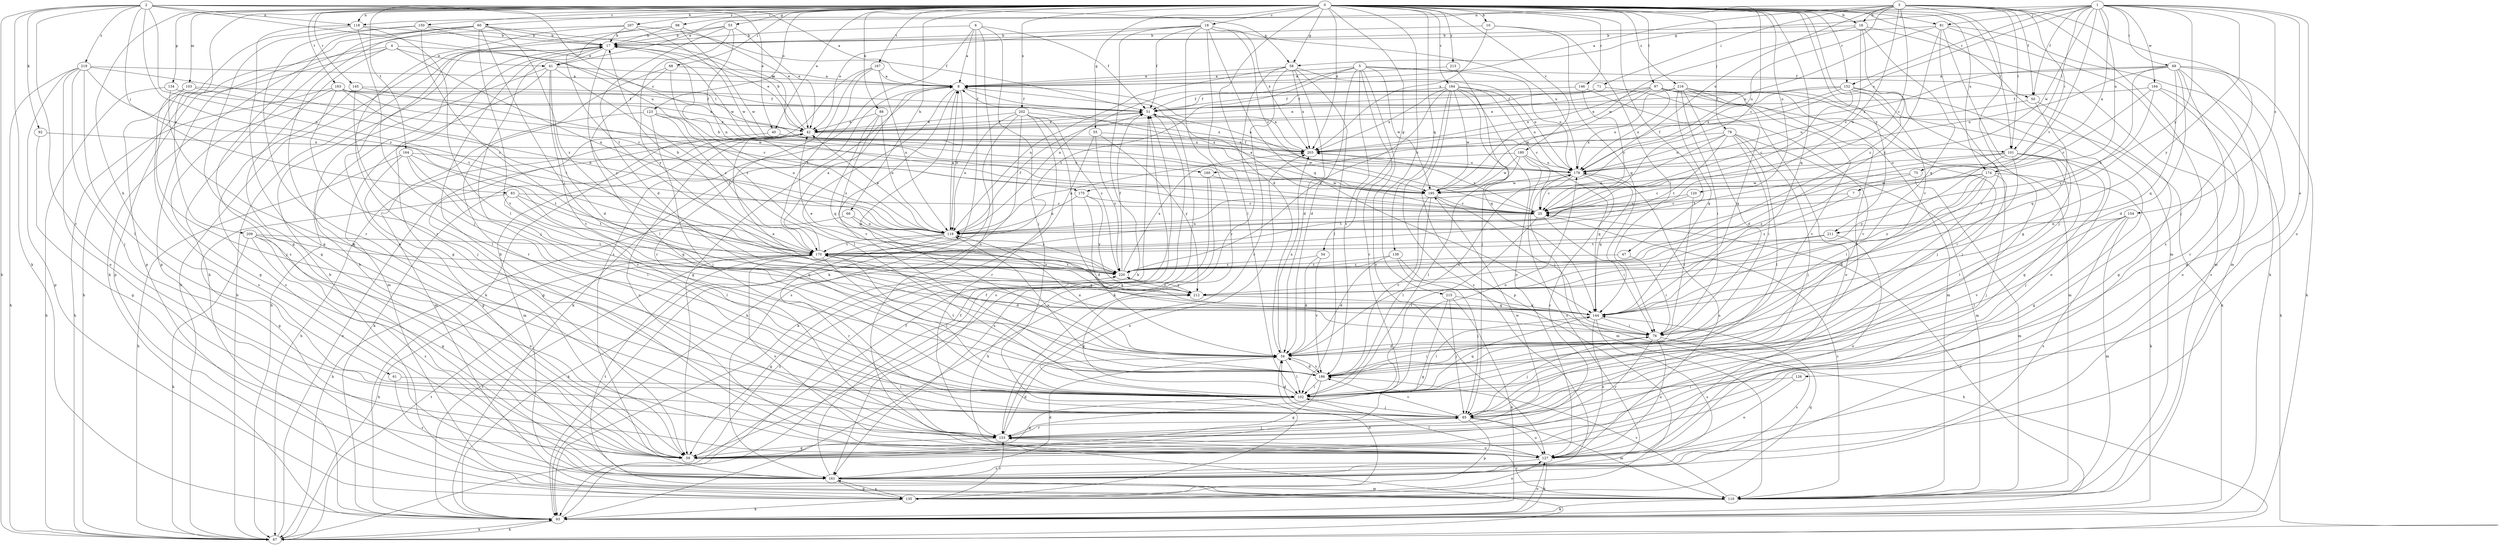 strict digraph  {
0;
1;
2;
3;
4;
5;
6;
7;
8;
10;
16;
17;
18;
25;
34;
40;
41;
42;
47;
50;
51;
53;
54;
55;
58;
59;
60;
61;
66;
67;
68;
69;
71;
75;
76;
78;
81;
83;
85;
88;
92;
93;
97;
98;
101;
102;
103;
110;
118;
119;
120;
123;
126;
127;
134;
135;
138;
144;
145;
146;
150;
152;
153;
154;
160;
161;
163;
164;
167;
170;
174;
175;
178;
180;
184;
186;
194;
195;
202;
203;
207;
209;
211;
212;
213;
215;
216;
219;
220;
0 -> 10  [label=b];
0 -> 16  [label=b];
0 -> 18  [label=c];
0 -> 25  [label=c];
0 -> 34  [label=d];
0 -> 40  [label=e];
0 -> 47  [label=f];
0 -> 53  [label=g];
0 -> 54  [label=g];
0 -> 55  [label=g];
0 -> 58  [label=g];
0 -> 60  [label=h];
0 -> 61  [label=h];
0 -> 66  [label=h];
0 -> 68  [label=i];
0 -> 78  [label=j];
0 -> 81  [label=j];
0 -> 88  [label=k];
0 -> 97  [label=l];
0 -> 98  [label=l];
0 -> 101  [label=l];
0 -> 103  [label=m];
0 -> 110  [label=m];
0 -> 118  [label=n];
0 -> 120  [label=o];
0 -> 123  [label=o];
0 -> 134  [label=p];
0 -> 138  [label=q];
0 -> 144  [label=q];
0 -> 145  [label=r];
0 -> 146  [label=r];
0 -> 150  [label=r];
0 -> 152  [label=r];
0 -> 163  [label=t];
0 -> 164  [label=t];
0 -> 167  [label=t];
0 -> 174  [label=u];
0 -> 180  [label=v];
0 -> 184  [label=v];
0 -> 186  [label=v];
0 -> 202  [label=x];
0 -> 203  [label=x];
0 -> 207  [label=y];
0 -> 209  [label=y];
0 -> 211  [label=y];
0 -> 213  [label=z];
0 -> 215  [label=z];
0 -> 216  [label=z];
1 -> 7  [label=a];
1 -> 50  [label=f];
1 -> 58  [label=g];
1 -> 69  [label=i];
1 -> 81  [label=j];
1 -> 101  [label=l];
1 -> 118  [label=n];
1 -> 126  [label=o];
1 -> 127  [label=o];
1 -> 152  [label=r];
1 -> 154  [label=s];
1 -> 160  [label=s];
1 -> 170  [label=t];
1 -> 174  [label=u];
1 -> 194  [label=w];
1 -> 195  [label=w];
1 -> 211  [label=y];
1 -> 212  [label=y];
2 -> 8  [label=a];
2 -> 40  [label=e];
2 -> 58  [label=g];
2 -> 67  [label=h];
2 -> 83  [label=j];
2 -> 92  [label=k];
2 -> 93  [label=k];
2 -> 118  [label=n];
2 -> 119  [label=n];
2 -> 153  [label=r];
2 -> 160  [label=s];
2 -> 175  [label=u];
2 -> 219  [label=z];
2 -> 220  [label=z];
3 -> 8  [label=a];
3 -> 16  [label=b];
3 -> 25  [label=c];
3 -> 41  [label=e];
3 -> 50  [label=f];
3 -> 59  [label=g];
3 -> 71  [label=i];
3 -> 75  [label=i];
3 -> 85  [label=j];
3 -> 101  [label=l];
3 -> 119  [label=n];
3 -> 161  [label=s];
3 -> 175  [label=u];
3 -> 178  [label=u];
4 -> 41  [label=e];
4 -> 59  [label=g];
4 -> 67  [label=h];
4 -> 101  [label=l];
4 -> 119  [label=n];
4 -> 135  [label=p];
5 -> 8  [label=a];
5 -> 34  [label=d];
5 -> 50  [label=f];
5 -> 119  [label=n];
5 -> 127  [label=o];
5 -> 153  [label=r];
5 -> 170  [label=t];
5 -> 178  [label=u];
5 -> 186  [label=v];
5 -> 195  [label=w];
6 -> 8  [label=a];
6 -> 17  [label=b];
6 -> 51  [label=f];
6 -> 85  [label=j];
6 -> 93  [label=k];
6 -> 127  [label=o];
6 -> 161  [label=s];
7 -> 25  [label=c];
7 -> 220  [label=z];
8 -> 51  [label=f];
8 -> 59  [label=g];
8 -> 93  [label=k];
8 -> 102  [label=l];
8 -> 119  [label=n];
8 -> 186  [label=v];
10 -> 17  [label=b];
10 -> 76  [label=i];
10 -> 144  [label=q];
10 -> 203  [label=x];
16 -> 17  [label=b];
16 -> 25  [label=c];
16 -> 110  [label=m];
16 -> 144  [label=q];
16 -> 195  [label=w];
16 -> 220  [label=z];
17 -> 41  [label=e];
17 -> 42  [label=e];
17 -> 59  [label=g];
17 -> 85  [label=j];
17 -> 212  [label=y];
18 -> 17  [label=b];
18 -> 25  [label=c];
18 -> 42  [label=e];
18 -> 51  [label=f];
18 -> 93  [label=k];
18 -> 102  [label=l];
18 -> 144  [label=q];
18 -> 153  [label=r];
18 -> 178  [label=u];
18 -> 203  [label=x];
25 -> 8  [label=a];
25 -> 17  [label=b];
25 -> 76  [label=i];
25 -> 102  [label=l];
25 -> 119  [label=n];
25 -> 203  [label=x];
34 -> 8  [label=a];
34 -> 102  [label=l];
34 -> 119  [label=n];
34 -> 178  [label=u];
34 -> 186  [label=v];
34 -> 203  [label=x];
40 -> 59  [label=g];
40 -> 195  [label=w];
40 -> 203  [label=x];
41 -> 8  [label=a];
41 -> 34  [label=d];
41 -> 67  [label=h];
41 -> 110  [label=m];
41 -> 186  [label=v];
41 -> 220  [label=z];
42 -> 17  [label=b];
42 -> 51  [label=f];
42 -> 67  [label=h];
42 -> 93  [label=k];
42 -> 110  [label=m];
42 -> 127  [label=o];
42 -> 203  [label=x];
47 -> 76  [label=i];
47 -> 220  [label=z];
50 -> 59  [label=g];
50 -> 144  [label=q];
50 -> 178  [label=u];
51 -> 42  [label=e];
51 -> 59  [label=g];
51 -> 161  [label=s];
53 -> 17  [label=b];
53 -> 34  [label=d];
53 -> 42  [label=e];
53 -> 67  [label=h];
53 -> 119  [label=n];
53 -> 212  [label=y];
54 -> 34  [label=d];
54 -> 186  [label=v];
54 -> 220  [label=z];
55 -> 93  [label=k];
55 -> 203  [label=x];
55 -> 212  [label=y];
55 -> 220  [label=z];
58 -> 8  [label=a];
58 -> 34  [label=d];
58 -> 93  [label=k];
58 -> 102  [label=l];
58 -> 119  [label=n];
58 -> 153  [label=r];
58 -> 178  [label=u];
58 -> 203  [label=x];
59 -> 220  [label=z];
60 -> 17  [label=b];
60 -> 42  [label=e];
60 -> 59  [label=g];
60 -> 76  [label=i];
60 -> 93  [label=k];
60 -> 135  [label=p];
60 -> 161  [label=s];
60 -> 186  [label=v];
60 -> 220  [label=z];
61 -> 102  [label=l];
61 -> 161  [label=s];
66 -> 67  [label=h];
66 -> 119  [label=n];
66 -> 220  [label=z];
67 -> 17  [label=b];
67 -> 42  [label=e];
67 -> 51  [label=f];
67 -> 93  [label=k];
67 -> 170  [label=t];
68 -> 8  [label=a];
68 -> 102  [label=l];
68 -> 153  [label=r];
68 -> 220  [label=z];
69 -> 8  [label=a];
69 -> 34  [label=d];
69 -> 59  [label=g];
69 -> 93  [label=k];
69 -> 144  [label=q];
69 -> 153  [label=r];
69 -> 161  [label=s];
69 -> 178  [label=u];
69 -> 203  [label=x];
69 -> 212  [label=y];
71 -> 42  [label=e];
71 -> 51  [label=f];
71 -> 186  [label=v];
75 -> 110  [label=m];
75 -> 195  [label=w];
75 -> 220  [label=z];
76 -> 34  [label=d];
76 -> 42  [label=e];
76 -> 85  [label=j];
76 -> 127  [label=o];
76 -> 153  [label=r];
76 -> 161  [label=s];
78 -> 76  [label=i];
78 -> 85  [label=j];
78 -> 102  [label=l];
78 -> 110  [label=m];
78 -> 119  [label=n];
78 -> 170  [label=t];
78 -> 178  [label=u];
78 -> 203  [label=x];
81 -> 17  [label=b];
81 -> 85  [label=j];
81 -> 93  [label=k];
81 -> 110  [label=m];
81 -> 178  [label=u];
81 -> 186  [label=v];
81 -> 220  [label=z];
83 -> 25  [label=c];
83 -> 59  [label=g];
83 -> 102  [label=l];
83 -> 144  [label=q];
83 -> 170  [label=t];
85 -> 34  [label=d];
85 -> 110  [label=m];
85 -> 127  [label=o];
85 -> 135  [label=p];
85 -> 153  [label=r];
85 -> 186  [label=v];
88 -> 42  [label=e];
88 -> 119  [label=n];
88 -> 144  [label=q];
88 -> 220  [label=z];
92 -> 59  [label=g];
92 -> 203  [label=x];
93 -> 25  [label=c];
93 -> 51  [label=f];
93 -> 67  [label=h];
93 -> 127  [label=o];
93 -> 170  [label=t];
97 -> 42  [label=e];
97 -> 51  [label=f];
97 -> 85  [label=j];
97 -> 102  [label=l];
97 -> 110  [label=m];
97 -> 178  [label=u];
97 -> 186  [label=v];
97 -> 195  [label=w];
97 -> 203  [label=x];
98 -> 17  [label=b];
98 -> 42  [label=e];
98 -> 127  [label=o];
98 -> 170  [label=t];
98 -> 195  [label=w];
101 -> 59  [label=g];
101 -> 76  [label=i];
101 -> 85  [label=j];
101 -> 102  [label=l];
101 -> 170  [label=t];
101 -> 178  [label=u];
101 -> 212  [label=y];
102 -> 59  [label=g];
102 -> 85  [label=j];
102 -> 144  [label=q];
102 -> 178  [label=u];
102 -> 212  [label=y];
103 -> 51  [label=f];
103 -> 85  [label=j];
103 -> 119  [label=n];
103 -> 161  [label=s];
110 -> 17  [label=b];
110 -> 25  [label=c];
110 -> 93  [label=k];
110 -> 153  [label=r];
110 -> 170  [label=t];
110 -> 186  [label=v];
118 -> 17  [label=b];
118 -> 59  [label=g];
118 -> 85  [label=j];
118 -> 102  [label=l];
118 -> 135  [label=p];
119 -> 8  [label=a];
119 -> 42  [label=e];
119 -> 51  [label=f];
119 -> 93  [label=k];
119 -> 153  [label=r];
119 -> 170  [label=t];
120 -> 25  [label=c];
120 -> 76  [label=i];
120 -> 170  [label=t];
123 -> 42  [label=e];
123 -> 85  [label=j];
123 -> 110  [label=m];
123 -> 119  [label=n];
123 -> 170  [label=t];
126 -> 102  [label=l];
126 -> 127  [label=o];
127 -> 17  [label=b];
127 -> 93  [label=k];
127 -> 102  [label=l];
127 -> 161  [label=s];
127 -> 178  [label=u];
134 -> 51  [label=f];
134 -> 67  [label=h];
134 -> 102  [label=l];
135 -> 34  [label=d];
135 -> 93  [label=k];
135 -> 127  [label=o];
135 -> 144  [label=q];
135 -> 153  [label=r];
135 -> 161  [label=s];
135 -> 203  [label=x];
138 -> 34  [label=d];
138 -> 67  [label=h];
138 -> 85  [label=j];
138 -> 220  [label=z];
144 -> 76  [label=i];
144 -> 102  [label=l];
144 -> 127  [label=o];
144 -> 161  [label=s];
145 -> 25  [label=c];
145 -> 51  [label=f];
145 -> 102  [label=l];
145 -> 161  [label=s];
146 -> 25  [label=c];
146 -> 51  [label=f];
146 -> 144  [label=q];
150 -> 17  [label=b];
150 -> 59  [label=g];
150 -> 153  [label=r];
150 -> 195  [label=w];
150 -> 220  [label=z];
152 -> 25  [label=c];
152 -> 42  [label=e];
152 -> 51  [label=f];
152 -> 59  [label=g];
152 -> 85  [label=j];
152 -> 127  [label=o];
152 -> 203  [label=x];
153 -> 34  [label=d];
153 -> 59  [label=g];
153 -> 85  [label=j];
153 -> 127  [label=o];
153 -> 195  [label=w];
154 -> 102  [label=l];
154 -> 110  [label=m];
154 -> 119  [label=n];
154 -> 161  [label=s];
154 -> 186  [label=v];
160 -> 67  [label=h];
160 -> 161  [label=s];
160 -> 195  [label=w];
161 -> 17  [label=b];
161 -> 34  [label=d];
161 -> 51  [label=f];
161 -> 110  [label=m];
161 -> 135  [label=p];
163 -> 42  [label=e];
163 -> 51  [label=f];
163 -> 59  [label=g];
163 -> 67  [label=h];
163 -> 85  [label=j];
163 -> 170  [label=t];
163 -> 195  [label=w];
164 -> 59  [label=g];
164 -> 67  [label=h];
164 -> 102  [label=l];
164 -> 170  [label=t];
164 -> 178  [label=u];
164 -> 186  [label=v];
167 -> 8  [label=a];
167 -> 93  [label=k];
167 -> 119  [label=n];
167 -> 153  [label=r];
167 -> 170  [label=t];
170 -> 8  [label=a];
170 -> 17  [label=b];
170 -> 34  [label=d];
170 -> 67  [label=h];
170 -> 102  [label=l];
170 -> 127  [label=o];
170 -> 144  [label=q];
170 -> 220  [label=z];
174 -> 25  [label=c];
174 -> 34  [label=d];
174 -> 76  [label=i];
174 -> 85  [label=j];
174 -> 93  [label=k];
174 -> 195  [label=w];
174 -> 212  [label=y];
175 -> 25  [label=c];
175 -> 34  [label=d];
175 -> 119  [label=n];
175 -> 212  [label=y];
178 -> 8  [label=a];
178 -> 25  [label=c];
178 -> 51  [label=f];
178 -> 110  [label=m];
178 -> 144  [label=q];
178 -> 153  [label=r];
178 -> 195  [label=w];
180 -> 102  [label=l];
180 -> 119  [label=n];
180 -> 144  [label=q];
180 -> 161  [label=s];
180 -> 178  [label=u];
180 -> 195  [label=w];
184 -> 25  [label=c];
184 -> 51  [label=f];
184 -> 127  [label=o];
184 -> 135  [label=p];
184 -> 144  [label=q];
184 -> 161  [label=s];
184 -> 178  [label=u];
184 -> 195  [label=w];
184 -> 203  [label=x];
184 -> 220  [label=z];
186 -> 34  [label=d];
186 -> 59  [label=g];
186 -> 76  [label=i];
186 -> 102  [label=l];
186 -> 119  [label=n];
186 -> 170  [label=t];
194 -> 25  [label=c];
194 -> 51  [label=f];
194 -> 67  [label=h];
194 -> 119  [label=n];
194 -> 127  [label=o];
195 -> 25  [label=c];
195 -> 76  [label=i];
195 -> 102  [label=l];
195 -> 186  [label=v];
202 -> 42  [label=e];
202 -> 76  [label=i];
202 -> 93  [label=k];
202 -> 119  [label=n];
202 -> 153  [label=r];
202 -> 161  [label=s];
202 -> 203  [label=x];
202 -> 220  [label=z];
203 -> 8  [label=a];
203 -> 178  [label=u];
207 -> 17  [label=b];
207 -> 51  [label=f];
207 -> 93  [label=k];
207 -> 153  [label=r];
207 -> 195  [label=w];
209 -> 59  [label=g];
209 -> 67  [label=h];
209 -> 127  [label=o];
209 -> 144  [label=q];
209 -> 161  [label=s];
209 -> 170  [label=t];
211 -> 127  [label=o];
211 -> 170  [label=t];
211 -> 212  [label=y];
212 -> 42  [label=e];
212 -> 144  [label=q];
212 -> 220  [label=z];
213 -> 8  [label=a];
213 -> 85  [label=j];
215 -> 59  [label=g];
215 -> 85  [label=j];
215 -> 93  [label=k];
215 -> 144  [label=q];
216 -> 34  [label=d];
216 -> 51  [label=f];
216 -> 76  [label=i];
216 -> 93  [label=k];
216 -> 110  [label=m];
216 -> 127  [label=o];
216 -> 144  [label=q];
216 -> 178  [label=u];
219 -> 8  [label=a];
219 -> 25  [label=c];
219 -> 67  [label=h];
219 -> 85  [label=j];
219 -> 102  [label=l];
219 -> 127  [label=o];
219 -> 135  [label=p];
219 -> 170  [label=t];
220 -> 51  [label=f];
220 -> 59  [label=g];
220 -> 170  [label=t];
220 -> 203  [label=x];
220 -> 212  [label=y];
}
